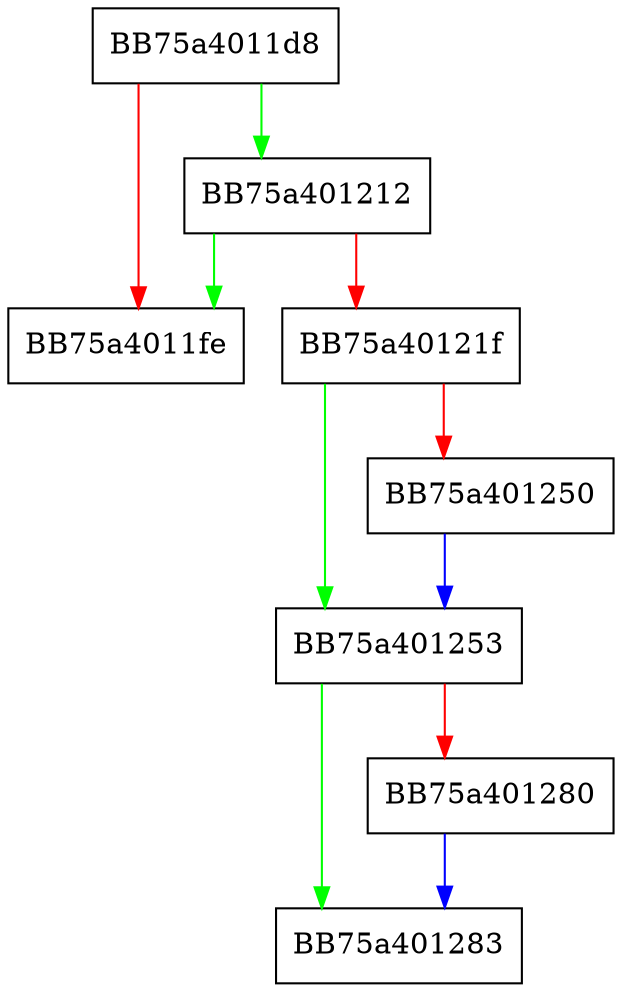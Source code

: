 digraph throw_if_expired {
  node [shape="box"];
  graph [splines=ortho];
  BB75a4011d8 -> BB75a401212 [color="green"];
  BB75a4011d8 -> BB75a4011fe [color="red"];
  BB75a401212 -> BB75a4011fe [color="green"];
  BB75a401212 -> BB75a40121f [color="red"];
  BB75a40121f -> BB75a401253 [color="green"];
  BB75a40121f -> BB75a401250 [color="red"];
  BB75a401250 -> BB75a401253 [color="blue"];
  BB75a401253 -> BB75a401283 [color="green"];
  BB75a401253 -> BB75a401280 [color="red"];
  BB75a401280 -> BB75a401283 [color="blue"];
}